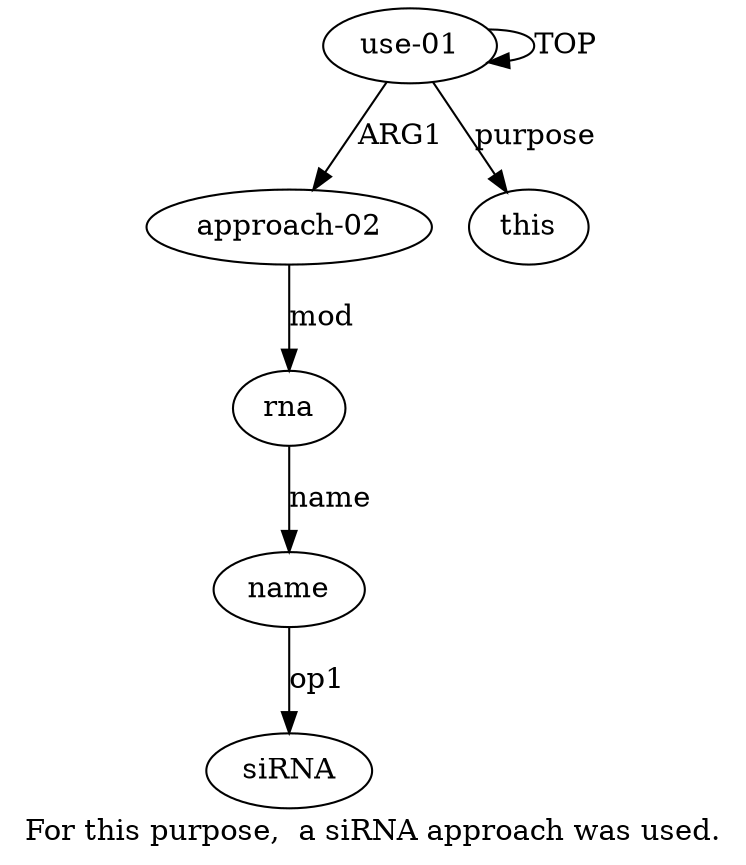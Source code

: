 digraph  {
	graph [label="For this purpose,  a siRNA approach was used."];
	node [label="\N"];
	"a3 siRNA"	 [color=black,
		gold_ind=-1,
		gold_label=siRNA,
		label=siRNA,
		test_ind=-1,
		test_label=siRNA];
	a1	 [color=black,
		gold_ind=1,
		gold_label="approach-02",
		label="approach-02",
		test_ind=1,
		test_label="approach-02"];
	a2	 [color=black,
		gold_ind=2,
		gold_label=rna,
		label=rna,
		test_ind=2,
		test_label=rna];
	a1 -> a2 [key=0,
	color=black,
	gold_label=mod,
	label=mod,
	test_label=mod];
a0 [color=black,
	gold_ind=0,
	gold_label="use-01",
	label="use-01",
	test_ind=0,
	test_label="use-01"];
a0 -> a1 [key=0,
color=black,
gold_label=ARG1,
label=ARG1,
test_label=ARG1];
a0 -> a0 [key=0,
color=black,
gold_label=TOP,
label=TOP,
test_label=TOP];
a4 [color=black,
gold_ind=4,
gold_label=this,
label=this,
test_ind=4,
test_label=this];
a0 -> a4 [key=0,
color=black,
gold_label=purpose,
label=purpose,
test_label=purpose];
a3 [color=black,
gold_ind=3,
gold_label=name,
label=name,
test_ind=3,
test_label=name];
a3 -> "a3 siRNA" [key=0,
color=black,
gold_label=op1,
label=op1,
test_label=op1];
a2 -> a3 [key=0,
color=black,
gold_label=name,
label=name,
test_label=name];
}
